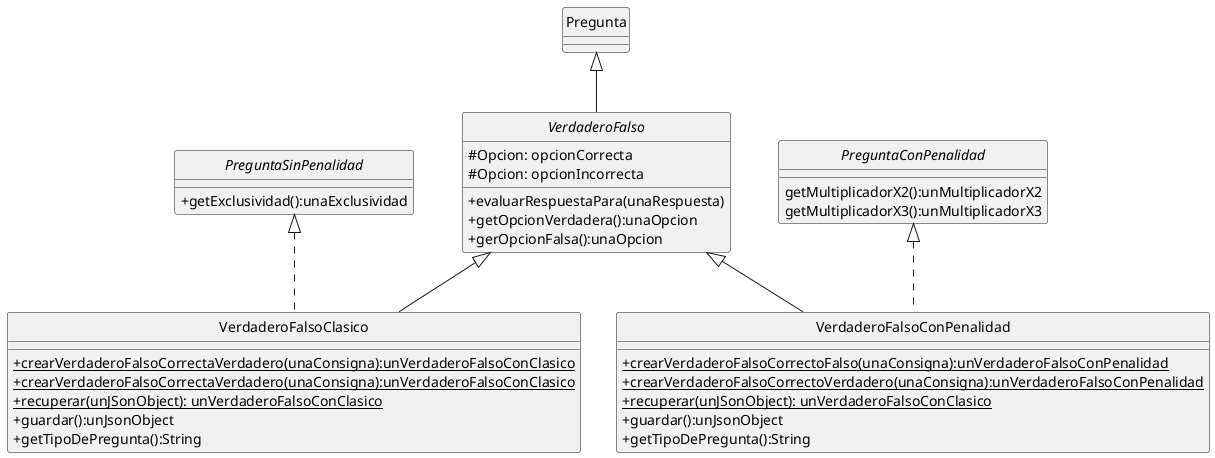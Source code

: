 @startuml

skinparam classAttributeIconSize 0
skinparam shadowing false
hide circle

abstract class VerdaderoFalso {
    #Opcion: opcionCorrecta
    #Opcion: opcionIncorrecta
    +evaluarRespuestaPara(unaRespuesta)
    +getOpcionVerdadera():unaOpcion
    +gerOpcionFalsa():unaOpcion
}

class VerdaderoFalsoClasico {
    +{static}crearVerdaderoFalsoCorrectaVerdadero(unaConsigna):unVerdaderoFalsoConClasico
    +{static}crearVerdaderoFalsoCorrectaVerdadero(unaConsigna):unVerdaderoFalsoConClasico
    +{static}recuperar(unJSonObject): unVerdaderoFalsoConClasico
    +guardar():unJsonObject
    +getTipoDePregunta():String
}

class VerdaderoFalsoConPenalidad {
    +{static}crearVerdaderoFalsoCorrectoFalso(unaConsigna):unVerdaderoFalsoConPenalidad
    +{static}crearVerdaderoFalsoCorrectoVerdadero(unaConsigna):unVerdaderoFalsoConPenalidad
    +{static}recuperar(unJSonObject): unVerdaderoFalsoConClasico
    +guardar():unJsonObject
    +getTipoDePregunta():String
}

interface PreguntaSinPenalidad {
    +getExclusividad():unaExclusividad
}

interface PreguntaConPenalidad {
    getMultiplicadorX2():unMultiplicadorX2
    getMultiplicadorX3():unMultiplicadorX3
}

Pregunta <|-- VerdaderoFalso

VerdaderoFalso <|-- VerdaderoFalsoClasico
VerdaderoFalso <|-- VerdaderoFalsoConPenalidad

PreguntaSinPenalidad <|.. VerdaderoFalsoClasico
PreguntaConPenalidad <|.. VerdaderoFalsoConPenalidad


@enduml